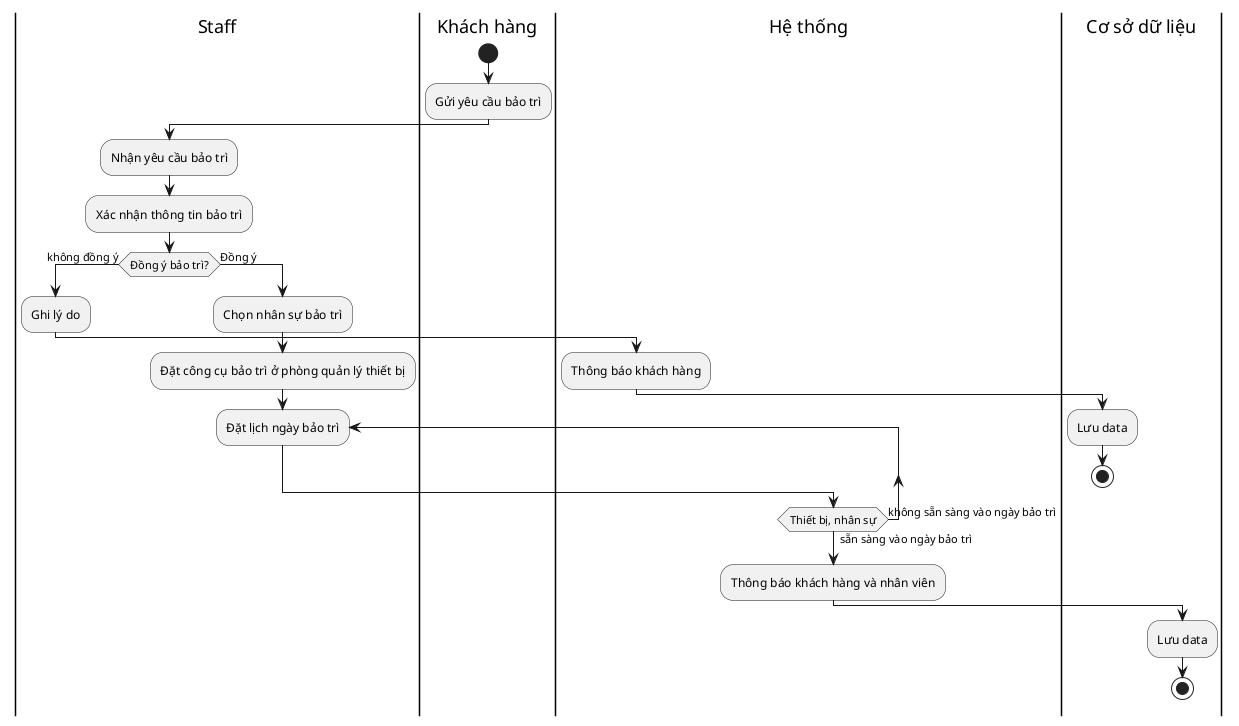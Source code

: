 @startuml
|Staff|
|Khách hàng|
start
:Gửi yêu cầu bảo trì;
|Staff|
:Nhận yêu cầu bảo trì;
:Xác nhận thông tin bảo trì;
if (Đồng ý bảo trì?) then (không đồng ý)
    :Ghi lý do;
    |Hệ thống|
    :Thông báo khách hàng;
    |Cơ sở dữ liệu|
    :Lưu data;
    stop
else (Đồng ý)
    |Staff|
    :Chọn nhân sự bảo trì;
    :Đặt công cụ bảo trì ở phòng quản lý thiết bị;
    repeat :Đặt lịch ngày bảo trì;
    |Hệ thống|
    repeat while (Thiết bị, nhân sự) is (không sẵn sàng vào ngày bảo trì) not ( sẵn sàng vào ngày bảo trì)
    :Thông báo khách hàng và nhân viên;
    |Cơ sở dữ liệu|
    :Lưu data;
    stop
endif
@enduml